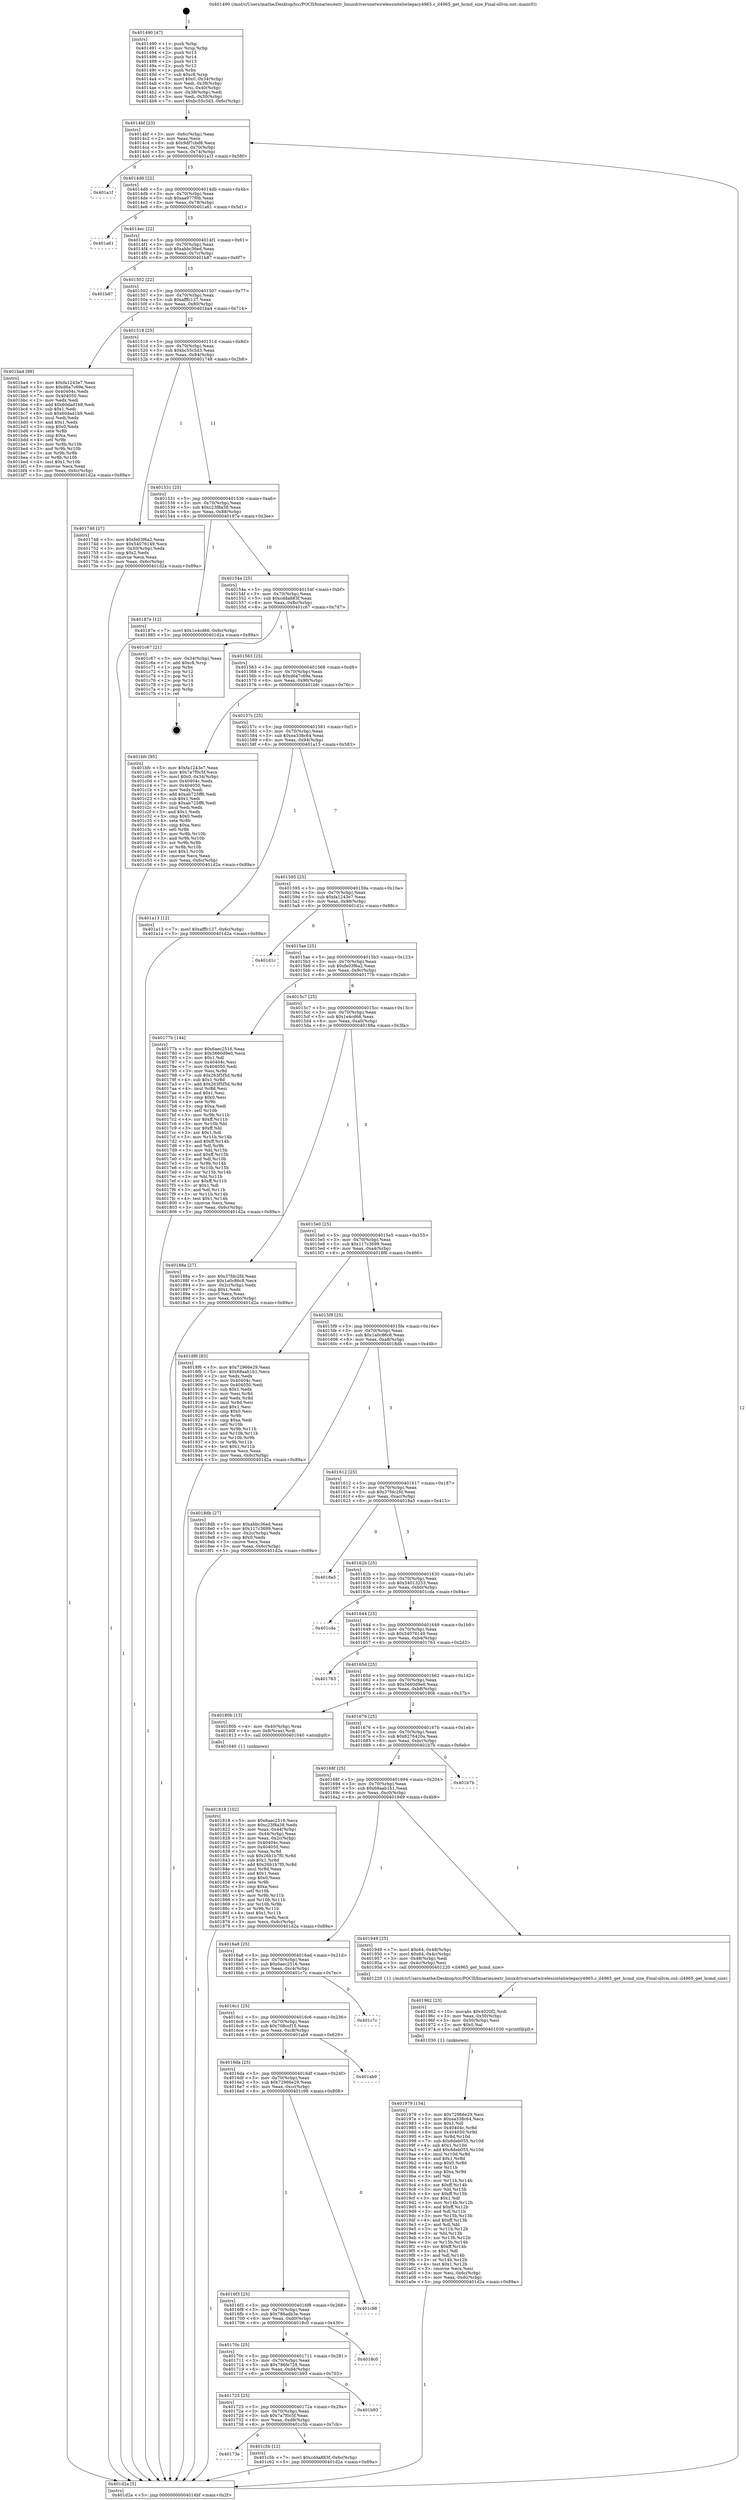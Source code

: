 digraph "0x401490" {
  label = "0x401490 (/mnt/c/Users/mathe/Desktop/tcc/POCII/binaries/extr_linuxdriversnetwirelessinteliwlegacy4965.c_il4965_get_hcmd_size_Final-ollvm.out::main(0))"
  labelloc = "t"
  node[shape=record]

  Entry [label="",width=0.3,height=0.3,shape=circle,fillcolor=black,style=filled]
  "0x4014bf" [label="{
     0x4014bf [23]\l
     | [instrs]\l
     &nbsp;&nbsp;0x4014bf \<+3\>: mov -0x6c(%rbp),%eax\l
     &nbsp;&nbsp;0x4014c2 \<+2\>: mov %eax,%ecx\l
     &nbsp;&nbsp;0x4014c4 \<+6\>: sub $0x9df7cbd8,%ecx\l
     &nbsp;&nbsp;0x4014ca \<+3\>: mov %eax,-0x70(%rbp)\l
     &nbsp;&nbsp;0x4014cd \<+3\>: mov %ecx,-0x74(%rbp)\l
     &nbsp;&nbsp;0x4014d0 \<+6\>: je 0000000000401a1f \<main+0x58f\>\l
  }"]
  "0x401a1f" [label="{
     0x401a1f\l
  }", style=dashed]
  "0x4014d6" [label="{
     0x4014d6 [22]\l
     | [instrs]\l
     &nbsp;&nbsp;0x4014d6 \<+5\>: jmp 00000000004014db \<main+0x4b\>\l
     &nbsp;&nbsp;0x4014db \<+3\>: mov -0x70(%rbp),%eax\l
     &nbsp;&nbsp;0x4014de \<+5\>: sub $0xaa977f0b,%eax\l
     &nbsp;&nbsp;0x4014e3 \<+3\>: mov %eax,-0x78(%rbp)\l
     &nbsp;&nbsp;0x4014e6 \<+6\>: je 0000000000401a61 \<main+0x5d1\>\l
  }"]
  Exit [label="",width=0.3,height=0.3,shape=circle,fillcolor=black,style=filled,peripheries=2]
  "0x401a61" [label="{
     0x401a61\l
  }", style=dashed]
  "0x4014ec" [label="{
     0x4014ec [22]\l
     | [instrs]\l
     &nbsp;&nbsp;0x4014ec \<+5\>: jmp 00000000004014f1 \<main+0x61\>\l
     &nbsp;&nbsp;0x4014f1 \<+3\>: mov -0x70(%rbp),%eax\l
     &nbsp;&nbsp;0x4014f4 \<+5\>: sub $0xabbc36ed,%eax\l
     &nbsp;&nbsp;0x4014f9 \<+3\>: mov %eax,-0x7c(%rbp)\l
     &nbsp;&nbsp;0x4014fc \<+6\>: je 0000000000401b87 \<main+0x6f7\>\l
  }"]
  "0x40173e" [label="{
     0x40173e\l
  }", style=dashed]
  "0x401b87" [label="{
     0x401b87\l
  }", style=dashed]
  "0x401502" [label="{
     0x401502 [22]\l
     | [instrs]\l
     &nbsp;&nbsp;0x401502 \<+5\>: jmp 0000000000401507 \<main+0x77\>\l
     &nbsp;&nbsp;0x401507 \<+3\>: mov -0x70(%rbp),%eax\l
     &nbsp;&nbsp;0x40150a \<+5\>: sub $0xafffc127,%eax\l
     &nbsp;&nbsp;0x40150f \<+3\>: mov %eax,-0x80(%rbp)\l
     &nbsp;&nbsp;0x401512 \<+6\>: je 0000000000401ba4 \<main+0x714\>\l
  }"]
  "0x401c5b" [label="{
     0x401c5b [12]\l
     | [instrs]\l
     &nbsp;&nbsp;0x401c5b \<+7\>: movl $0xcdda883f,-0x6c(%rbp)\l
     &nbsp;&nbsp;0x401c62 \<+5\>: jmp 0000000000401d2a \<main+0x89a\>\l
  }"]
  "0x401ba4" [label="{
     0x401ba4 [88]\l
     | [instrs]\l
     &nbsp;&nbsp;0x401ba4 \<+5\>: mov $0xfa1243e7,%eax\l
     &nbsp;&nbsp;0x401ba9 \<+5\>: mov $0xd6a7c69e,%ecx\l
     &nbsp;&nbsp;0x401bae \<+7\>: mov 0x40404c,%edx\l
     &nbsp;&nbsp;0x401bb5 \<+7\>: mov 0x404050,%esi\l
     &nbsp;&nbsp;0x401bbc \<+2\>: mov %edx,%edi\l
     &nbsp;&nbsp;0x401bbe \<+6\>: add $0x60dad1b9,%edi\l
     &nbsp;&nbsp;0x401bc4 \<+3\>: sub $0x1,%edi\l
     &nbsp;&nbsp;0x401bc7 \<+6\>: sub $0x60dad1b9,%edi\l
     &nbsp;&nbsp;0x401bcd \<+3\>: imul %edi,%edx\l
     &nbsp;&nbsp;0x401bd0 \<+3\>: and $0x1,%edx\l
     &nbsp;&nbsp;0x401bd3 \<+3\>: cmp $0x0,%edx\l
     &nbsp;&nbsp;0x401bd6 \<+4\>: sete %r8b\l
     &nbsp;&nbsp;0x401bda \<+3\>: cmp $0xa,%esi\l
     &nbsp;&nbsp;0x401bdd \<+4\>: setl %r9b\l
     &nbsp;&nbsp;0x401be1 \<+3\>: mov %r8b,%r10b\l
     &nbsp;&nbsp;0x401be4 \<+3\>: and %r9b,%r10b\l
     &nbsp;&nbsp;0x401be7 \<+3\>: xor %r9b,%r8b\l
     &nbsp;&nbsp;0x401bea \<+3\>: or %r8b,%r10b\l
     &nbsp;&nbsp;0x401bed \<+4\>: test $0x1,%r10b\l
     &nbsp;&nbsp;0x401bf1 \<+3\>: cmovne %ecx,%eax\l
     &nbsp;&nbsp;0x401bf4 \<+3\>: mov %eax,-0x6c(%rbp)\l
     &nbsp;&nbsp;0x401bf7 \<+5\>: jmp 0000000000401d2a \<main+0x89a\>\l
  }"]
  "0x401518" [label="{
     0x401518 [25]\l
     | [instrs]\l
     &nbsp;&nbsp;0x401518 \<+5\>: jmp 000000000040151d \<main+0x8d\>\l
     &nbsp;&nbsp;0x40151d \<+3\>: mov -0x70(%rbp),%eax\l
     &nbsp;&nbsp;0x401520 \<+5\>: sub $0xbc55c5d3,%eax\l
     &nbsp;&nbsp;0x401525 \<+6\>: mov %eax,-0x84(%rbp)\l
     &nbsp;&nbsp;0x40152b \<+6\>: je 0000000000401748 \<main+0x2b8\>\l
  }"]
  "0x401725" [label="{
     0x401725 [25]\l
     | [instrs]\l
     &nbsp;&nbsp;0x401725 \<+5\>: jmp 000000000040172a \<main+0x29a\>\l
     &nbsp;&nbsp;0x40172a \<+3\>: mov -0x70(%rbp),%eax\l
     &nbsp;&nbsp;0x40172d \<+5\>: sub $0x7a7f0c5f,%eax\l
     &nbsp;&nbsp;0x401732 \<+6\>: mov %eax,-0xd8(%rbp)\l
     &nbsp;&nbsp;0x401738 \<+6\>: je 0000000000401c5b \<main+0x7cb\>\l
  }"]
  "0x401748" [label="{
     0x401748 [27]\l
     | [instrs]\l
     &nbsp;&nbsp;0x401748 \<+5\>: mov $0xfe03f6a2,%eax\l
     &nbsp;&nbsp;0x40174d \<+5\>: mov $0x54076149,%ecx\l
     &nbsp;&nbsp;0x401752 \<+3\>: mov -0x30(%rbp),%edx\l
     &nbsp;&nbsp;0x401755 \<+3\>: cmp $0x2,%edx\l
     &nbsp;&nbsp;0x401758 \<+3\>: cmovne %ecx,%eax\l
     &nbsp;&nbsp;0x40175b \<+3\>: mov %eax,-0x6c(%rbp)\l
     &nbsp;&nbsp;0x40175e \<+5\>: jmp 0000000000401d2a \<main+0x89a\>\l
  }"]
  "0x401531" [label="{
     0x401531 [25]\l
     | [instrs]\l
     &nbsp;&nbsp;0x401531 \<+5\>: jmp 0000000000401536 \<main+0xa6\>\l
     &nbsp;&nbsp;0x401536 \<+3\>: mov -0x70(%rbp),%eax\l
     &nbsp;&nbsp;0x401539 \<+5\>: sub $0xc23f8a38,%eax\l
     &nbsp;&nbsp;0x40153e \<+6\>: mov %eax,-0x88(%rbp)\l
     &nbsp;&nbsp;0x401544 \<+6\>: je 000000000040187e \<main+0x3ee\>\l
  }"]
  "0x401d2a" [label="{
     0x401d2a [5]\l
     | [instrs]\l
     &nbsp;&nbsp;0x401d2a \<+5\>: jmp 00000000004014bf \<main+0x2f\>\l
  }"]
  "0x401490" [label="{
     0x401490 [47]\l
     | [instrs]\l
     &nbsp;&nbsp;0x401490 \<+1\>: push %rbp\l
     &nbsp;&nbsp;0x401491 \<+3\>: mov %rsp,%rbp\l
     &nbsp;&nbsp;0x401494 \<+2\>: push %r15\l
     &nbsp;&nbsp;0x401496 \<+2\>: push %r14\l
     &nbsp;&nbsp;0x401498 \<+2\>: push %r13\l
     &nbsp;&nbsp;0x40149a \<+2\>: push %r12\l
     &nbsp;&nbsp;0x40149c \<+1\>: push %rbx\l
     &nbsp;&nbsp;0x40149d \<+7\>: sub $0xc8,%rsp\l
     &nbsp;&nbsp;0x4014a4 \<+7\>: movl $0x0,-0x34(%rbp)\l
     &nbsp;&nbsp;0x4014ab \<+3\>: mov %edi,-0x38(%rbp)\l
     &nbsp;&nbsp;0x4014ae \<+4\>: mov %rsi,-0x40(%rbp)\l
     &nbsp;&nbsp;0x4014b2 \<+3\>: mov -0x38(%rbp),%edi\l
     &nbsp;&nbsp;0x4014b5 \<+3\>: mov %edi,-0x30(%rbp)\l
     &nbsp;&nbsp;0x4014b8 \<+7\>: movl $0xbc55c5d3,-0x6c(%rbp)\l
  }"]
  "0x401b93" [label="{
     0x401b93\l
  }", style=dashed]
  "0x40187e" [label="{
     0x40187e [12]\l
     | [instrs]\l
     &nbsp;&nbsp;0x40187e \<+7\>: movl $0x1e4cd66,-0x6c(%rbp)\l
     &nbsp;&nbsp;0x401885 \<+5\>: jmp 0000000000401d2a \<main+0x89a\>\l
  }"]
  "0x40154a" [label="{
     0x40154a [25]\l
     | [instrs]\l
     &nbsp;&nbsp;0x40154a \<+5\>: jmp 000000000040154f \<main+0xbf\>\l
     &nbsp;&nbsp;0x40154f \<+3\>: mov -0x70(%rbp),%eax\l
     &nbsp;&nbsp;0x401552 \<+5\>: sub $0xcdda883f,%eax\l
     &nbsp;&nbsp;0x401557 \<+6\>: mov %eax,-0x8c(%rbp)\l
     &nbsp;&nbsp;0x40155d \<+6\>: je 0000000000401c67 \<main+0x7d7\>\l
  }"]
  "0x40170c" [label="{
     0x40170c [25]\l
     | [instrs]\l
     &nbsp;&nbsp;0x40170c \<+5\>: jmp 0000000000401711 \<main+0x281\>\l
     &nbsp;&nbsp;0x401711 \<+3\>: mov -0x70(%rbp),%eax\l
     &nbsp;&nbsp;0x401714 \<+5\>: sub $0x786fe728,%eax\l
     &nbsp;&nbsp;0x401719 \<+6\>: mov %eax,-0xd4(%rbp)\l
     &nbsp;&nbsp;0x40171f \<+6\>: je 0000000000401b93 \<main+0x703\>\l
  }"]
  "0x401c67" [label="{
     0x401c67 [21]\l
     | [instrs]\l
     &nbsp;&nbsp;0x401c67 \<+3\>: mov -0x34(%rbp),%eax\l
     &nbsp;&nbsp;0x401c6a \<+7\>: add $0xc8,%rsp\l
     &nbsp;&nbsp;0x401c71 \<+1\>: pop %rbx\l
     &nbsp;&nbsp;0x401c72 \<+2\>: pop %r12\l
     &nbsp;&nbsp;0x401c74 \<+2\>: pop %r13\l
     &nbsp;&nbsp;0x401c76 \<+2\>: pop %r14\l
     &nbsp;&nbsp;0x401c78 \<+2\>: pop %r15\l
     &nbsp;&nbsp;0x401c7a \<+1\>: pop %rbp\l
     &nbsp;&nbsp;0x401c7b \<+1\>: ret\l
  }"]
  "0x401563" [label="{
     0x401563 [25]\l
     | [instrs]\l
     &nbsp;&nbsp;0x401563 \<+5\>: jmp 0000000000401568 \<main+0xd8\>\l
     &nbsp;&nbsp;0x401568 \<+3\>: mov -0x70(%rbp),%eax\l
     &nbsp;&nbsp;0x40156b \<+5\>: sub $0xd6a7c69e,%eax\l
     &nbsp;&nbsp;0x401570 \<+6\>: mov %eax,-0x90(%rbp)\l
     &nbsp;&nbsp;0x401576 \<+6\>: je 0000000000401bfc \<main+0x76c\>\l
  }"]
  "0x4018c0" [label="{
     0x4018c0\l
  }", style=dashed]
  "0x401bfc" [label="{
     0x401bfc [95]\l
     | [instrs]\l
     &nbsp;&nbsp;0x401bfc \<+5\>: mov $0xfa1243e7,%eax\l
     &nbsp;&nbsp;0x401c01 \<+5\>: mov $0x7a7f0c5f,%ecx\l
     &nbsp;&nbsp;0x401c06 \<+7\>: movl $0x0,-0x34(%rbp)\l
     &nbsp;&nbsp;0x401c0d \<+7\>: mov 0x40404c,%edx\l
     &nbsp;&nbsp;0x401c14 \<+7\>: mov 0x404050,%esi\l
     &nbsp;&nbsp;0x401c1b \<+2\>: mov %edx,%edi\l
     &nbsp;&nbsp;0x401c1d \<+6\>: add $0xab725ff6,%edi\l
     &nbsp;&nbsp;0x401c23 \<+3\>: sub $0x1,%edi\l
     &nbsp;&nbsp;0x401c26 \<+6\>: sub $0xab725ff6,%edi\l
     &nbsp;&nbsp;0x401c2c \<+3\>: imul %edi,%edx\l
     &nbsp;&nbsp;0x401c2f \<+3\>: and $0x1,%edx\l
     &nbsp;&nbsp;0x401c32 \<+3\>: cmp $0x0,%edx\l
     &nbsp;&nbsp;0x401c35 \<+4\>: sete %r8b\l
     &nbsp;&nbsp;0x401c39 \<+3\>: cmp $0xa,%esi\l
     &nbsp;&nbsp;0x401c3c \<+4\>: setl %r9b\l
     &nbsp;&nbsp;0x401c40 \<+3\>: mov %r8b,%r10b\l
     &nbsp;&nbsp;0x401c43 \<+3\>: and %r9b,%r10b\l
     &nbsp;&nbsp;0x401c46 \<+3\>: xor %r9b,%r8b\l
     &nbsp;&nbsp;0x401c49 \<+3\>: or %r8b,%r10b\l
     &nbsp;&nbsp;0x401c4c \<+4\>: test $0x1,%r10b\l
     &nbsp;&nbsp;0x401c50 \<+3\>: cmovne %ecx,%eax\l
     &nbsp;&nbsp;0x401c53 \<+3\>: mov %eax,-0x6c(%rbp)\l
     &nbsp;&nbsp;0x401c56 \<+5\>: jmp 0000000000401d2a \<main+0x89a\>\l
  }"]
  "0x40157c" [label="{
     0x40157c [25]\l
     | [instrs]\l
     &nbsp;&nbsp;0x40157c \<+5\>: jmp 0000000000401581 \<main+0xf1\>\l
     &nbsp;&nbsp;0x401581 \<+3\>: mov -0x70(%rbp),%eax\l
     &nbsp;&nbsp;0x401584 \<+5\>: sub $0xea338c64,%eax\l
     &nbsp;&nbsp;0x401589 \<+6\>: mov %eax,-0x94(%rbp)\l
     &nbsp;&nbsp;0x40158f \<+6\>: je 0000000000401a13 \<main+0x583\>\l
  }"]
  "0x4016f3" [label="{
     0x4016f3 [25]\l
     | [instrs]\l
     &nbsp;&nbsp;0x4016f3 \<+5\>: jmp 00000000004016f8 \<main+0x268\>\l
     &nbsp;&nbsp;0x4016f8 \<+3\>: mov -0x70(%rbp),%eax\l
     &nbsp;&nbsp;0x4016fb \<+5\>: sub $0x786adb3e,%eax\l
     &nbsp;&nbsp;0x401700 \<+6\>: mov %eax,-0xd0(%rbp)\l
     &nbsp;&nbsp;0x401706 \<+6\>: je 00000000004018c0 \<main+0x430\>\l
  }"]
  "0x401a13" [label="{
     0x401a13 [12]\l
     | [instrs]\l
     &nbsp;&nbsp;0x401a13 \<+7\>: movl $0xafffc127,-0x6c(%rbp)\l
     &nbsp;&nbsp;0x401a1a \<+5\>: jmp 0000000000401d2a \<main+0x89a\>\l
  }"]
  "0x401595" [label="{
     0x401595 [25]\l
     | [instrs]\l
     &nbsp;&nbsp;0x401595 \<+5\>: jmp 000000000040159a \<main+0x10a\>\l
     &nbsp;&nbsp;0x40159a \<+3\>: mov -0x70(%rbp),%eax\l
     &nbsp;&nbsp;0x40159d \<+5\>: sub $0xfa1243e7,%eax\l
     &nbsp;&nbsp;0x4015a2 \<+6\>: mov %eax,-0x98(%rbp)\l
     &nbsp;&nbsp;0x4015a8 \<+6\>: je 0000000000401d1c \<main+0x88c\>\l
  }"]
  "0x401c98" [label="{
     0x401c98\l
  }", style=dashed]
  "0x401d1c" [label="{
     0x401d1c\l
  }", style=dashed]
  "0x4015ae" [label="{
     0x4015ae [25]\l
     | [instrs]\l
     &nbsp;&nbsp;0x4015ae \<+5\>: jmp 00000000004015b3 \<main+0x123\>\l
     &nbsp;&nbsp;0x4015b3 \<+3\>: mov -0x70(%rbp),%eax\l
     &nbsp;&nbsp;0x4015b6 \<+5\>: sub $0xfe03f6a2,%eax\l
     &nbsp;&nbsp;0x4015bb \<+6\>: mov %eax,-0x9c(%rbp)\l
     &nbsp;&nbsp;0x4015c1 \<+6\>: je 000000000040177b \<main+0x2eb\>\l
  }"]
  "0x4016da" [label="{
     0x4016da [25]\l
     | [instrs]\l
     &nbsp;&nbsp;0x4016da \<+5\>: jmp 00000000004016df \<main+0x24f\>\l
     &nbsp;&nbsp;0x4016df \<+3\>: mov -0x70(%rbp),%eax\l
     &nbsp;&nbsp;0x4016e2 \<+5\>: sub $0x72966e29,%eax\l
     &nbsp;&nbsp;0x4016e7 \<+6\>: mov %eax,-0xcc(%rbp)\l
     &nbsp;&nbsp;0x4016ed \<+6\>: je 0000000000401c98 \<main+0x808\>\l
  }"]
  "0x40177b" [label="{
     0x40177b [144]\l
     | [instrs]\l
     &nbsp;&nbsp;0x40177b \<+5\>: mov $0x6aec2516,%eax\l
     &nbsp;&nbsp;0x401780 \<+5\>: mov $0x5660d9e0,%ecx\l
     &nbsp;&nbsp;0x401785 \<+2\>: mov $0x1,%dl\l
     &nbsp;&nbsp;0x401787 \<+7\>: mov 0x40404c,%esi\l
     &nbsp;&nbsp;0x40178e \<+7\>: mov 0x404050,%edi\l
     &nbsp;&nbsp;0x401795 \<+3\>: mov %esi,%r8d\l
     &nbsp;&nbsp;0x401798 \<+7\>: sub $0x263f5f5d,%r8d\l
     &nbsp;&nbsp;0x40179f \<+4\>: sub $0x1,%r8d\l
     &nbsp;&nbsp;0x4017a3 \<+7\>: add $0x263f5f5d,%r8d\l
     &nbsp;&nbsp;0x4017aa \<+4\>: imul %r8d,%esi\l
     &nbsp;&nbsp;0x4017ae \<+3\>: and $0x1,%esi\l
     &nbsp;&nbsp;0x4017b1 \<+3\>: cmp $0x0,%esi\l
     &nbsp;&nbsp;0x4017b4 \<+4\>: sete %r9b\l
     &nbsp;&nbsp;0x4017b8 \<+3\>: cmp $0xa,%edi\l
     &nbsp;&nbsp;0x4017bb \<+4\>: setl %r10b\l
     &nbsp;&nbsp;0x4017bf \<+3\>: mov %r9b,%r11b\l
     &nbsp;&nbsp;0x4017c2 \<+4\>: xor $0xff,%r11b\l
     &nbsp;&nbsp;0x4017c6 \<+3\>: mov %r10b,%bl\l
     &nbsp;&nbsp;0x4017c9 \<+3\>: xor $0xff,%bl\l
     &nbsp;&nbsp;0x4017cc \<+3\>: xor $0x1,%dl\l
     &nbsp;&nbsp;0x4017cf \<+3\>: mov %r11b,%r14b\l
     &nbsp;&nbsp;0x4017d2 \<+4\>: and $0xff,%r14b\l
     &nbsp;&nbsp;0x4017d6 \<+3\>: and %dl,%r9b\l
     &nbsp;&nbsp;0x4017d9 \<+3\>: mov %bl,%r15b\l
     &nbsp;&nbsp;0x4017dc \<+4\>: and $0xff,%r15b\l
     &nbsp;&nbsp;0x4017e0 \<+3\>: and %dl,%r10b\l
     &nbsp;&nbsp;0x4017e3 \<+3\>: or %r9b,%r14b\l
     &nbsp;&nbsp;0x4017e6 \<+3\>: or %r10b,%r15b\l
     &nbsp;&nbsp;0x4017e9 \<+3\>: xor %r15b,%r14b\l
     &nbsp;&nbsp;0x4017ec \<+3\>: or %bl,%r11b\l
     &nbsp;&nbsp;0x4017ef \<+4\>: xor $0xff,%r11b\l
     &nbsp;&nbsp;0x4017f3 \<+3\>: or $0x1,%dl\l
     &nbsp;&nbsp;0x4017f6 \<+3\>: and %dl,%r11b\l
     &nbsp;&nbsp;0x4017f9 \<+3\>: or %r11b,%r14b\l
     &nbsp;&nbsp;0x4017fc \<+4\>: test $0x1,%r14b\l
     &nbsp;&nbsp;0x401800 \<+3\>: cmovne %ecx,%eax\l
     &nbsp;&nbsp;0x401803 \<+3\>: mov %eax,-0x6c(%rbp)\l
     &nbsp;&nbsp;0x401806 \<+5\>: jmp 0000000000401d2a \<main+0x89a\>\l
  }"]
  "0x4015c7" [label="{
     0x4015c7 [25]\l
     | [instrs]\l
     &nbsp;&nbsp;0x4015c7 \<+5\>: jmp 00000000004015cc \<main+0x13c\>\l
     &nbsp;&nbsp;0x4015cc \<+3\>: mov -0x70(%rbp),%eax\l
     &nbsp;&nbsp;0x4015cf \<+5\>: sub $0x1e4cd66,%eax\l
     &nbsp;&nbsp;0x4015d4 \<+6\>: mov %eax,-0xa0(%rbp)\l
     &nbsp;&nbsp;0x4015da \<+6\>: je 000000000040188a \<main+0x3fa\>\l
  }"]
  "0x401ab9" [label="{
     0x401ab9\l
  }", style=dashed]
  "0x40188a" [label="{
     0x40188a [27]\l
     | [instrs]\l
     &nbsp;&nbsp;0x40188a \<+5\>: mov $0x37fdc2fd,%eax\l
     &nbsp;&nbsp;0x40188f \<+5\>: mov $0x1a0c86c8,%ecx\l
     &nbsp;&nbsp;0x401894 \<+3\>: mov -0x2c(%rbp),%edx\l
     &nbsp;&nbsp;0x401897 \<+3\>: cmp $0x1,%edx\l
     &nbsp;&nbsp;0x40189a \<+3\>: cmovl %ecx,%eax\l
     &nbsp;&nbsp;0x40189d \<+3\>: mov %eax,-0x6c(%rbp)\l
     &nbsp;&nbsp;0x4018a0 \<+5\>: jmp 0000000000401d2a \<main+0x89a\>\l
  }"]
  "0x4015e0" [label="{
     0x4015e0 [25]\l
     | [instrs]\l
     &nbsp;&nbsp;0x4015e0 \<+5\>: jmp 00000000004015e5 \<main+0x155\>\l
     &nbsp;&nbsp;0x4015e5 \<+3\>: mov -0x70(%rbp),%eax\l
     &nbsp;&nbsp;0x4015e8 \<+5\>: sub $0x117c3699,%eax\l
     &nbsp;&nbsp;0x4015ed \<+6\>: mov %eax,-0xa4(%rbp)\l
     &nbsp;&nbsp;0x4015f3 \<+6\>: je 00000000004018f6 \<main+0x466\>\l
  }"]
  "0x4016c1" [label="{
     0x4016c1 [25]\l
     | [instrs]\l
     &nbsp;&nbsp;0x4016c1 \<+5\>: jmp 00000000004016c6 \<main+0x236\>\l
     &nbsp;&nbsp;0x4016c6 \<+3\>: mov -0x70(%rbp),%eax\l
     &nbsp;&nbsp;0x4016c9 \<+5\>: sub $0x708ccf15,%eax\l
     &nbsp;&nbsp;0x4016ce \<+6\>: mov %eax,-0xc8(%rbp)\l
     &nbsp;&nbsp;0x4016d4 \<+6\>: je 0000000000401ab9 \<main+0x629\>\l
  }"]
  "0x4018f6" [label="{
     0x4018f6 [83]\l
     | [instrs]\l
     &nbsp;&nbsp;0x4018f6 \<+5\>: mov $0x72966e29,%eax\l
     &nbsp;&nbsp;0x4018fb \<+5\>: mov $0x68aab1b1,%ecx\l
     &nbsp;&nbsp;0x401900 \<+2\>: xor %edx,%edx\l
     &nbsp;&nbsp;0x401902 \<+7\>: mov 0x40404c,%esi\l
     &nbsp;&nbsp;0x401909 \<+7\>: mov 0x404050,%edi\l
     &nbsp;&nbsp;0x401910 \<+3\>: sub $0x1,%edx\l
     &nbsp;&nbsp;0x401913 \<+3\>: mov %esi,%r8d\l
     &nbsp;&nbsp;0x401916 \<+3\>: add %edx,%r8d\l
     &nbsp;&nbsp;0x401919 \<+4\>: imul %r8d,%esi\l
     &nbsp;&nbsp;0x40191d \<+3\>: and $0x1,%esi\l
     &nbsp;&nbsp;0x401920 \<+3\>: cmp $0x0,%esi\l
     &nbsp;&nbsp;0x401923 \<+4\>: sete %r9b\l
     &nbsp;&nbsp;0x401927 \<+3\>: cmp $0xa,%edi\l
     &nbsp;&nbsp;0x40192a \<+4\>: setl %r10b\l
     &nbsp;&nbsp;0x40192e \<+3\>: mov %r9b,%r11b\l
     &nbsp;&nbsp;0x401931 \<+3\>: and %r10b,%r11b\l
     &nbsp;&nbsp;0x401934 \<+3\>: xor %r10b,%r9b\l
     &nbsp;&nbsp;0x401937 \<+3\>: or %r9b,%r11b\l
     &nbsp;&nbsp;0x40193a \<+4\>: test $0x1,%r11b\l
     &nbsp;&nbsp;0x40193e \<+3\>: cmovne %ecx,%eax\l
     &nbsp;&nbsp;0x401941 \<+3\>: mov %eax,-0x6c(%rbp)\l
     &nbsp;&nbsp;0x401944 \<+5\>: jmp 0000000000401d2a \<main+0x89a\>\l
  }"]
  "0x4015f9" [label="{
     0x4015f9 [25]\l
     | [instrs]\l
     &nbsp;&nbsp;0x4015f9 \<+5\>: jmp 00000000004015fe \<main+0x16e\>\l
     &nbsp;&nbsp;0x4015fe \<+3\>: mov -0x70(%rbp),%eax\l
     &nbsp;&nbsp;0x401601 \<+5\>: sub $0x1a0c86c8,%eax\l
     &nbsp;&nbsp;0x401606 \<+6\>: mov %eax,-0xa8(%rbp)\l
     &nbsp;&nbsp;0x40160c \<+6\>: je 00000000004018db \<main+0x44b\>\l
  }"]
  "0x401c7c" [label="{
     0x401c7c\l
  }", style=dashed]
  "0x4018db" [label="{
     0x4018db [27]\l
     | [instrs]\l
     &nbsp;&nbsp;0x4018db \<+5\>: mov $0xabbc36ed,%eax\l
     &nbsp;&nbsp;0x4018e0 \<+5\>: mov $0x117c3699,%ecx\l
     &nbsp;&nbsp;0x4018e5 \<+3\>: mov -0x2c(%rbp),%edx\l
     &nbsp;&nbsp;0x4018e8 \<+3\>: cmp $0x0,%edx\l
     &nbsp;&nbsp;0x4018eb \<+3\>: cmove %ecx,%eax\l
     &nbsp;&nbsp;0x4018ee \<+3\>: mov %eax,-0x6c(%rbp)\l
     &nbsp;&nbsp;0x4018f1 \<+5\>: jmp 0000000000401d2a \<main+0x89a\>\l
  }"]
  "0x401612" [label="{
     0x401612 [25]\l
     | [instrs]\l
     &nbsp;&nbsp;0x401612 \<+5\>: jmp 0000000000401617 \<main+0x187\>\l
     &nbsp;&nbsp;0x401617 \<+3\>: mov -0x70(%rbp),%eax\l
     &nbsp;&nbsp;0x40161a \<+5\>: sub $0x37fdc2fd,%eax\l
     &nbsp;&nbsp;0x40161f \<+6\>: mov %eax,-0xac(%rbp)\l
     &nbsp;&nbsp;0x401625 \<+6\>: je 00000000004018a5 \<main+0x415\>\l
  }"]
  "0x401979" [label="{
     0x401979 [154]\l
     | [instrs]\l
     &nbsp;&nbsp;0x401979 \<+5\>: mov $0x72966e29,%esi\l
     &nbsp;&nbsp;0x40197e \<+5\>: mov $0xea338c64,%ecx\l
     &nbsp;&nbsp;0x401983 \<+2\>: mov $0x1,%dl\l
     &nbsp;&nbsp;0x401985 \<+8\>: mov 0x40404c,%r8d\l
     &nbsp;&nbsp;0x40198d \<+8\>: mov 0x404050,%r9d\l
     &nbsp;&nbsp;0x401995 \<+3\>: mov %r8d,%r10d\l
     &nbsp;&nbsp;0x401998 \<+7\>: sub $0x8deb055,%r10d\l
     &nbsp;&nbsp;0x40199f \<+4\>: sub $0x1,%r10d\l
     &nbsp;&nbsp;0x4019a3 \<+7\>: add $0x8deb055,%r10d\l
     &nbsp;&nbsp;0x4019aa \<+4\>: imul %r10d,%r8d\l
     &nbsp;&nbsp;0x4019ae \<+4\>: and $0x1,%r8d\l
     &nbsp;&nbsp;0x4019b2 \<+4\>: cmp $0x0,%r8d\l
     &nbsp;&nbsp;0x4019b6 \<+4\>: sete %r11b\l
     &nbsp;&nbsp;0x4019ba \<+4\>: cmp $0xa,%r9d\l
     &nbsp;&nbsp;0x4019be \<+3\>: setl %bl\l
     &nbsp;&nbsp;0x4019c1 \<+3\>: mov %r11b,%r14b\l
     &nbsp;&nbsp;0x4019c4 \<+4\>: xor $0xff,%r14b\l
     &nbsp;&nbsp;0x4019c8 \<+3\>: mov %bl,%r15b\l
     &nbsp;&nbsp;0x4019cb \<+4\>: xor $0xff,%r15b\l
     &nbsp;&nbsp;0x4019cf \<+3\>: xor $0x1,%dl\l
     &nbsp;&nbsp;0x4019d2 \<+3\>: mov %r14b,%r12b\l
     &nbsp;&nbsp;0x4019d5 \<+4\>: and $0xff,%r12b\l
     &nbsp;&nbsp;0x4019d9 \<+3\>: and %dl,%r11b\l
     &nbsp;&nbsp;0x4019dc \<+3\>: mov %r15b,%r13b\l
     &nbsp;&nbsp;0x4019df \<+4\>: and $0xff,%r13b\l
     &nbsp;&nbsp;0x4019e3 \<+2\>: and %dl,%bl\l
     &nbsp;&nbsp;0x4019e5 \<+3\>: or %r11b,%r12b\l
     &nbsp;&nbsp;0x4019e8 \<+3\>: or %bl,%r13b\l
     &nbsp;&nbsp;0x4019eb \<+3\>: xor %r13b,%r12b\l
     &nbsp;&nbsp;0x4019ee \<+3\>: or %r15b,%r14b\l
     &nbsp;&nbsp;0x4019f1 \<+4\>: xor $0xff,%r14b\l
     &nbsp;&nbsp;0x4019f5 \<+3\>: or $0x1,%dl\l
     &nbsp;&nbsp;0x4019f8 \<+3\>: and %dl,%r14b\l
     &nbsp;&nbsp;0x4019fb \<+3\>: or %r14b,%r12b\l
     &nbsp;&nbsp;0x4019fe \<+4\>: test $0x1,%r12b\l
     &nbsp;&nbsp;0x401a02 \<+3\>: cmovne %ecx,%esi\l
     &nbsp;&nbsp;0x401a05 \<+3\>: mov %esi,-0x6c(%rbp)\l
     &nbsp;&nbsp;0x401a08 \<+6\>: mov %eax,-0xdc(%rbp)\l
     &nbsp;&nbsp;0x401a0e \<+5\>: jmp 0000000000401d2a \<main+0x89a\>\l
  }"]
  "0x4018a5" [label="{
     0x4018a5\l
  }", style=dashed]
  "0x40162b" [label="{
     0x40162b [25]\l
     | [instrs]\l
     &nbsp;&nbsp;0x40162b \<+5\>: jmp 0000000000401630 \<main+0x1a0\>\l
     &nbsp;&nbsp;0x401630 \<+3\>: mov -0x70(%rbp),%eax\l
     &nbsp;&nbsp;0x401633 \<+5\>: sub $0x54013253,%eax\l
     &nbsp;&nbsp;0x401638 \<+6\>: mov %eax,-0xb0(%rbp)\l
     &nbsp;&nbsp;0x40163e \<+6\>: je 0000000000401cda \<main+0x84a\>\l
  }"]
  "0x401962" [label="{
     0x401962 [23]\l
     | [instrs]\l
     &nbsp;&nbsp;0x401962 \<+10\>: movabs $0x4020f2,%rdi\l
     &nbsp;&nbsp;0x40196c \<+3\>: mov %eax,-0x50(%rbp)\l
     &nbsp;&nbsp;0x40196f \<+3\>: mov -0x50(%rbp),%esi\l
     &nbsp;&nbsp;0x401972 \<+2\>: mov $0x0,%al\l
     &nbsp;&nbsp;0x401974 \<+5\>: call 0000000000401030 \<printf@plt\>\l
     | [calls]\l
     &nbsp;&nbsp;0x401030 \{1\} (unknown)\l
  }"]
  "0x401cda" [label="{
     0x401cda\l
  }", style=dashed]
  "0x401644" [label="{
     0x401644 [25]\l
     | [instrs]\l
     &nbsp;&nbsp;0x401644 \<+5\>: jmp 0000000000401649 \<main+0x1b9\>\l
     &nbsp;&nbsp;0x401649 \<+3\>: mov -0x70(%rbp),%eax\l
     &nbsp;&nbsp;0x40164c \<+5\>: sub $0x54076149,%eax\l
     &nbsp;&nbsp;0x401651 \<+6\>: mov %eax,-0xb4(%rbp)\l
     &nbsp;&nbsp;0x401657 \<+6\>: je 0000000000401763 \<main+0x2d3\>\l
  }"]
  "0x4016a8" [label="{
     0x4016a8 [25]\l
     | [instrs]\l
     &nbsp;&nbsp;0x4016a8 \<+5\>: jmp 00000000004016ad \<main+0x21d\>\l
     &nbsp;&nbsp;0x4016ad \<+3\>: mov -0x70(%rbp),%eax\l
     &nbsp;&nbsp;0x4016b0 \<+5\>: sub $0x6aec2516,%eax\l
     &nbsp;&nbsp;0x4016b5 \<+6\>: mov %eax,-0xc4(%rbp)\l
     &nbsp;&nbsp;0x4016bb \<+6\>: je 0000000000401c7c \<main+0x7ec\>\l
  }"]
  "0x401763" [label="{
     0x401763\l
  }", style=dashed]
  "0x40165d" [label="{
     0x40165d [25]\l
     | [instrs]\l
     &nbsp;&nbsp;0x40165d \<+5\>: jmp 0000000000401662 \<main+0x1d2\>\l
     &nbsp;&nbsp;0x401662 \<+3\>: mov -0x70(%rbp),%eax\l
     &nbsp;&nbsp;0x401665 \<+5\>: sub $0x5660d9e0,%eax\l
     &nbsp;&nbsp;0x40166a \<+6\>: mov %eax,-0xb8(%rbp)\l
     &nbsp;&nbsp;0x401670 \<+6\>: je 000000000040180b \<main+0x37b\>\l
  }"]
  "0x401949" [label="{
     0x401949 [25]\l
     | [instrs]\l
     &nbsp;&nbsp;0x401949 \<+7\>: movl $0x64,-0x48(%rbp)\l
     &nbsp;&nbsp;0x401950 \<+7\>: movl $0x64,-0x4c(%rbp)\l
     &nbsp;&nbsp;0x401957 \<+3\>: mov -0x48(%rbp),%edi\l
     &nbsp;&nbsp;0x40195a \<+3\>: mov -0x4c(%rbp),%esi\l
     &nbsp;&nbsp;0x40195d \<+5\>: call 0000000000401220 \<il4965_get_hcmd_size\>\l
     | [calls]\l
     &nbsp;&nbsp;0x401220 \{1\} (/mnt/c/Users/mathe/Desktop/tcc/POCII/binaries/extr_linuxdriversnetwirelessinteliwlegacy4965.c_il4965_get_hcmd_size_Final-ollvm.out::il4965_get_hcmd_size)\l
  }"]
  "0x40180b" [label="{
     0x40180b [13]\l
     | [instrs]\l
     &nbsp;&nbsp;0x40180b \<+4\>: mov -0x40(%rbp),%rax\l
     &nbsp;&nbsp;0x40180f \<+4\>: mov 0x8(%rax),%rdi\l
     &nbsp;&nbsp;0x401813 \<+5\>: call 0000000000401040 \<atoi@plt\>\l
     | [calls]\l
     &nbsp;&nbsp;0x401040 \{1\} (unknown)\l
  }"]
  "0x401676" [label="{
     0x401676 [25]\l
     | [instrs]\l
     &nbsp;&nbsp;0x401676 \<+5\>: jmp 000000000040167b \<main+0x1eb\>\l
     &nbsp;&nbsp;0x40167b \<+3\>: mov -0x70(%rbp),%eax\l
     &nbsp;&nbsp;0x40167e \<+5\>: sub $0x6276420a,%eax\l
     &nbsp;&nbsp;0x401683 \<+6\>: mov %eax,-0xbc(%rbp)\l
     &nbsp;&nbsp;0x401689 \<+6\>: je 0000000000401b7b \<main+0x6eb\>\l
  }"]
  "0x401818" [label="{
     0x401818 [102]\l
     | [instrs]\l
     &nbsp;&nbsp;0x401818 \<+5\>: mov $0x6aec2516,%ecx\l
     &nbsp;&nbsp;0x40181d \<+5\>: mov $0xc23f8a38,%edx\l
     &nbsp;&nbsp;0x401822 \<+3\>: mov %eax,-0x44(%rbp)\l
     &nbsp;&nbsp;0x401825 \<+3\>: mov -0x44(%rbp),%eax\l
     &nbsp;&nbsp;0x401828 \<+3\>: mov %eax,-0x2c(%rbp)\l
     &nbsp;&nbsp;0x40182b \<+7\>: mov 0x40404c,%eax\l
     &nbsp;&nbsp;0x401832 \<+7\>: mov 0x404050,%esi\l
     &nbsp;&nbsp;0x401839 \<+3\>: mov %eax,%r8d\l
     &nbsp;&nbsp;0x40183c \<+7\>: sub $0x26b1b7f0,%r8d\l
     &nbsp;&nbsp;0x401843 \<+4\>: sub $0x1,%r8d\l
     &nbsp;&nbsp;0x401847 \<+7\>: add $0x26b1b7f0,%r8d\l
     &nbsp;&nbsp;0x40184e \<+4\>: imul %r8d,%eax\l
     &nbsp;&nbsp;0x401852 \<+3\>: and $0x1,%eax\l
     &nbsp;&nbsp;0x401855 \<+3\>: cmp $0x0,%eax\l
     &nbsp;&nbsp;0x401858 \<+4\>: sete %r9b\l
     &nbsp;&nbsp;0x40185c \<+3\>: cmp $0xa,%esi\l
     &nbsp;&nbsp;0x40185f \<+4\>: setl %r10b\l
     &nbsp;&nbsp;0x401863 \<+3\>: mov %r9b,%r11b\l
     &nbsp;&nbsp;0x401866 \<+3\>: and %r10b,%r11b\l
     &nbsp;&nbsp;0x401869 \<+3\>: xor %r10b,%r9b\l
     &nbsp;&nbsp;0x40186c \<+3\>: or %r9b,%r11b\l
     &nbsp;&nbsp;0x40186f \<+4\>: test $0x1,%r11b\l
     &nbsp;&nbsp;0x401873 \<+3\>: cmovne %edx,%ecx\l
     &nbsp;&nbsp;0x401876 \<+3\>: mov %ecx,-0x6c(%rbp)\l
     &nbsp;&nbsp;0x401879 \<+5\>: jmp 0000000000401d2a \<main+0x89a\>\l
  }"]
  "0x40168f" [label="{
     0x40168f [25]\l
     | [instrs]\l
     &nbsp;&nbsp;0x40168f \<+5\>: jmp 0000000000401694 \<main+0x204\>\l
     &nbsp;&nbsp;0x401694 \<+3\>: mov -0x70(%rbp),%eax\l
     &nbsp;&nbsp;0x401697 \<+5\>: sub $0x68aab1b1,%eax\l
     &nbsp;&nbsp;0x40169c \<+6\>: mov %eax,-0xc0(%rbp)\l
     &nbsp;&nbsp;0x4016a2 \<+6\>: je 0000000000401949 \<main+0x4b9\>\l
  }"]
  "0x401b7b" [label="{
     0x401b7b\l
  }", style=dashed]
  Entry -> "0x401490" [label=" 1"]
  "0x4014bf" -> "0x401a1f" [label=" 0"]
  "0x4014bf" -> "0x4014d6" [label=" 13"]
  "0x401c67" -> Exit [label=" 1"]
  "0x4014d6" -> "0x401a61" [label=" 0"]
  "0x4014d6" -> "0x4014ec" [label=" 13"]
  "0x401c5b" -> "0x401d2a" [label=" 1"]
  "0x4014ec" -> "0x401b87" [label=" 0"]
  "0x4014ec" -> "0x401502" [label=" 13"]
  "0x401725" -> "0x40173e" [label=" 0"]
  "0x401502" -> "0x401ba4" [label=" 1"]
  "0x401502" -> "0x401518" [label=" 12"]
  "0x401725" -> "0x401c5b" [label=" 1"]
  "0x401518" -> "0x401748" [label=" 1"]
  "0x401518" -> "0x401531" [label=" 11"]
  "0x401748" -> "0x401d2a" [label=" 1"]
  "0x401490" -> "0x4014bf" [label=" 1"]
  "0x401d2a" -> "0x4014bf" [label=" 12"]
  "0x40170c" -> "0x401725" [label=" 1"]
  "0x401531" -> "0x40187e" [label=" 1"]
  "0x401531" -> "0x40154a" [label=" 10"]
  "0x40170c" -> "0x401b93" [label=" 0"]
  "0x40154a" -> "0x401c67" [label=" 1"]
  "0x40154a" -> "0x401563" [label=" 9"]
  "0x4016f3" -> "0x40170c" [label=" 1"]
  "0x401563" -> "0x401bfc" [label=" 1"]
  "0x401563" -> "0x40157c" [label=" 8"]
  "0x4016f3" -> "0x4018c0" [label=" 0"]
  "0x40157c" -> "0x401a13" [label=" 1"]
  "0x40157c" -> "0x401595" [label=" 7"]
  "0x4016da" -> "0x4016f3" [label=" 1"]
  "0x401595" -> "0x401d1c" [label=" 0"]
  "0x401595" -> "0x4015ae" [label=" 7"]
  "0x4016da" -> "0x401c98" [label=" 0"]
  "0x4015ae" -> "0x40177b" [label=" 1"]
  "0x4015ae" -> "0x4015c7" [label=" 6"]
  "0x40177b" -> "0x401d2a" [label=" 1"]
  "0x4016c1" -> "0x4016da" [label=" 1"]
  "0x4015c7" -> "0x40188a" [label=" 1"]
  "0x4015c7" -> "0x4015e0" [label=" 5"]
  "0x4016c1" -> "0x401ab9" [label=" 0"]
  "0x4015e0" -> "0x4018f6" [label=" 1"]
  "0x4015e0" -> "0x4015f9" [label=" 4"]
  "0x4016a8" -> "0x4016c1" [label=" 1"]
  "0x4015f9" -> "0x4018db" [label=" 1"]
  "0x4015f9" -> "0x401612" [label=" 3"]
  "0x4016a8" -> "0x401c7c" [label=" 0"]
  "0x401612" -> "0x4018a5" [label=" 0"]
  "0x401612" -> "0x40162b" [label=" 3"]
  "0x401bfc" -> "0x401d2a" [label=" 1"]
  "0x40162b" -> "0x401cda" [label=" 0"]
  "0x40162b" -> "0x401644" [label=" 3"]
  "0x401ba4" -> "0x401d2a" [label=" 1"]
  "0x401644" -> "0x401763" [label=" 0"]
  "0x401644" -> "0x40165d" [label=" 3"]
  "0x401a13" -> "0x401d2a" [label=" 1"]
  "0x40165d" -> "0x40180b" [label=" 1"]
  "0x40165d" -> "0x401676" [label=" 2"]
  "0x40180b" -> "0x401818" [label=" 1"]
  "0x401818" -> "0x401d2a" [label=" 1"]
  "0x40187e" -> "0x401d2a" [label=" 1"]
  "0x40188a" -> "0x401d2a" [label=" 1"]
  "0x4018db" -> "0x401d2a" [label=" 1"]
  "0x4018f6" -> "0x401d2a" [label=" 1"]
  "0x401979" -> "0x401d2a" [label=" 1"]
  "0x401676" -> "0x401b7b" [label=" 0"]
  "0x401676" -> "0x40168f" [label=" 2"]
  "0x401962" -> "0x401979" [label=" 1"]
  "0x40168f" -> "0x401949" [label=" 1"]
  "0x40168f" -> "0x4016a8" [label=" 1"]
  "0x401949" -> "0x401962" [label=" 1"]
}
